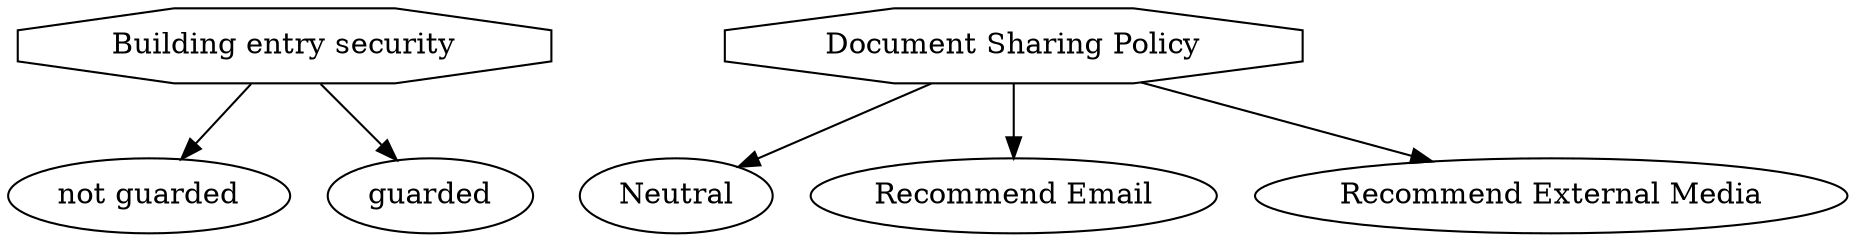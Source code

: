 digraph G { 
"0"[label="Building entry security", shape = polygon, sides =8 ]"1"[label="not guarded"]"0" -> "1"
"2"[label="guarded"]"0" -> "2"
"3"[label="Document Sharing Policy", shape = polygon, sides =8 ]"4"[label="Neutral"]"3" -> "4"
"5"[label="Recommend Email"]"3" -> "5"
"6"[label="Recommend External Media"]"3" -> "6"
}
